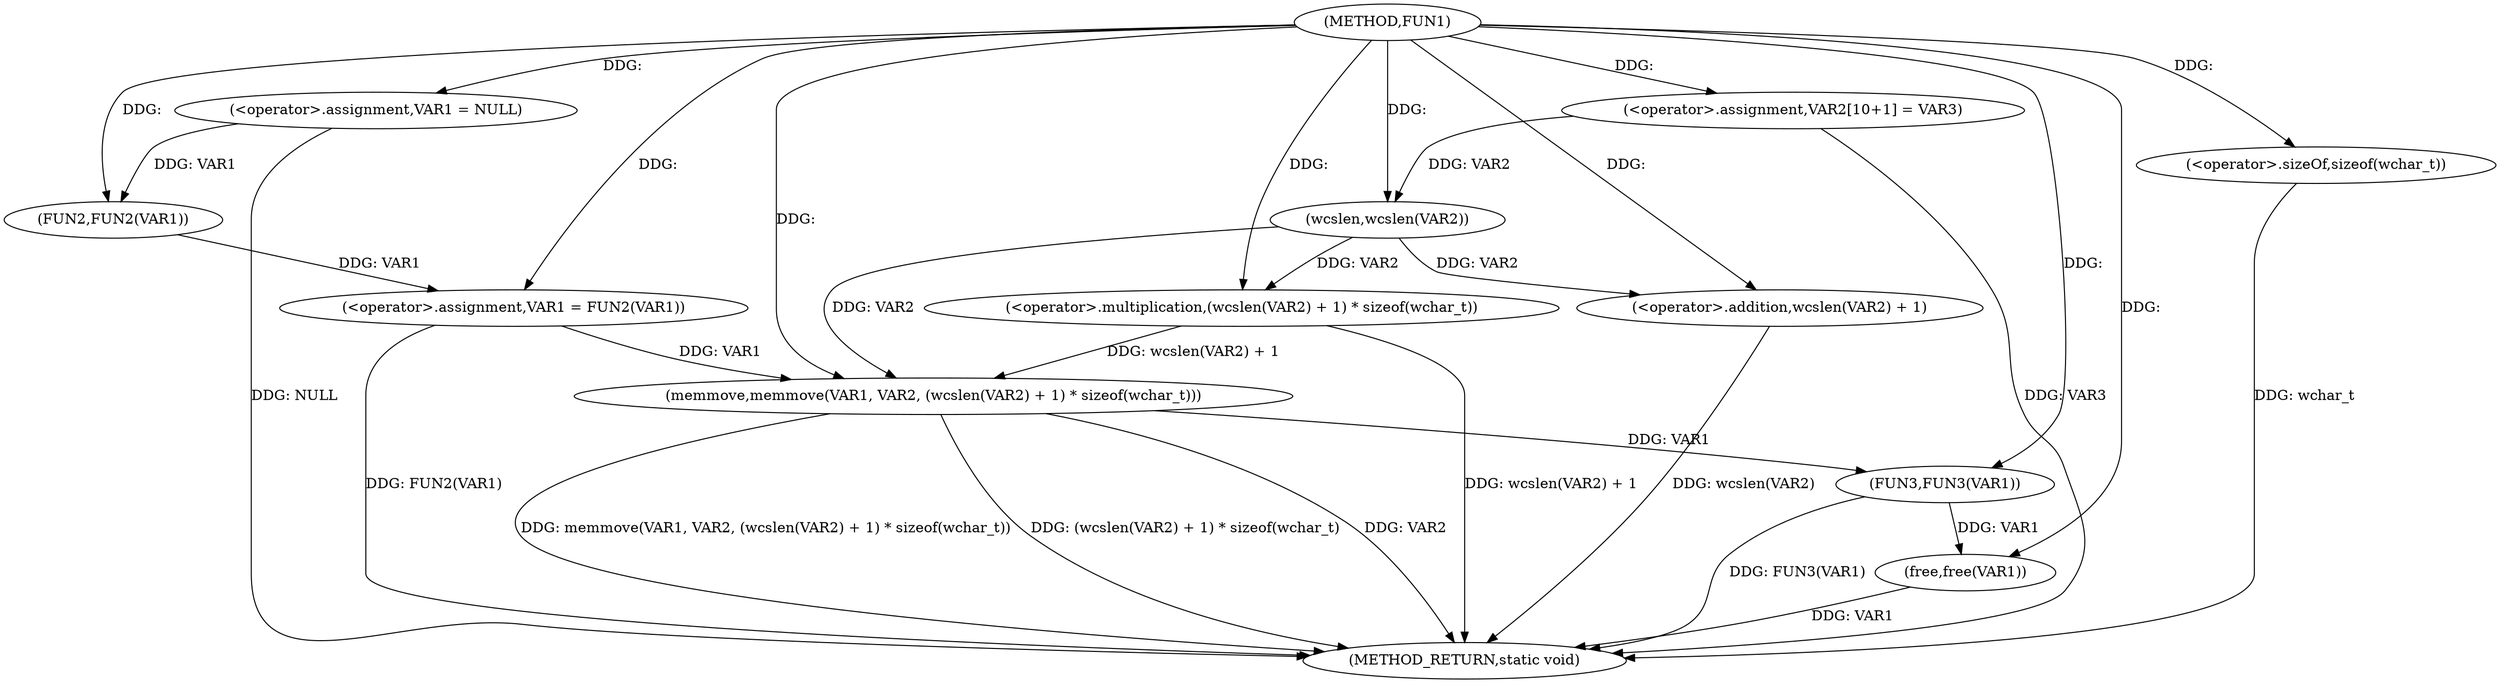 digraph FUN1 {  
"1000100" [label = "(METHOD,FUN1)" ]
"1000129" [label = "(METHOD_RETURN,static void)" ]
"1000103" [label = "(<operator>.assignment,VAR1 = NULL)" ]
"1000106" [label = "(<operator>.assignment,VAR1 = FUN2(VAR1))" ]
"1000108" [label = "(FUN2,FUN2(VAR1))" ]
"1000112" [label = "(<operator>.assignment,VAR2[10+1] = VAR3)" ]
"1000115" [label = "(memmove,memmove(VAR1, VAR2, (wcslen(VAR2) + 1) * sizeof(wchar_t)))" ]
"1000118" [label = "(<operator>.multiplication,(wcslen(VAR2) + 1) * sizeof(wchar_t))" ]
"1000119" [label = "(<operator>.addition,wcslen(VAR2) + 1)" ]
"1000120" [label = "(wcslen,wcslen(VAR2))" ]
"1000123" [label = "(<operator>.sizeOf,sizeof(wchar_t))" ]
"1000125" [label = "(FUN3,FUN3(VAR1))" ]
"1000127" [label = "(free,free(VAR1))" ]
  "1000115" -> "1000129"  [ label = "DDG: VAR2"] 
  "1000125" -> "1000129"  [ label = "DDG: FUN3(VAR1)"] 
  "1000106" -> "1000129"  [ label = "DDG: FUN2(VAR1)"] 
  "1000103" -> "1000129"  [ label = "DDG: NULL"] 
  "1000112" -> "1000129"  [ label = "DDG: VAR3"] 
  "1000115" -> "1000129"  [ label = "DDG: memmove(VAR1, VAR2, (wcslen(VAR2) + 1) * sizeof(wchar_t))"] 
  "1000115" -> "1000129"  [ label = "DDG: (wcslen(VAR2) + 1) * sizeof(wchar_t)"] 
  "1000119" -> "1000129"  [ label = "DDG: wcslen(VAR2)"] 
  "1000127" -> "1000129"  [ label = "DDG: VAR1"] 
  "1000118" -> "1000129"  [ label = "DDG: wcslen(VAR2) + 1"] 
  "1000123" -> "1000129"  [ label = "DDG: wchar_t"] 
  "1000100" -> "1000103"  [ label = "DDG: "] 
  "1000108" -> "1000106"  [ label = "DDG: VAR1"] 
  "1000100" -> "1000106"  [ label = "DDG: "] 
  "1000103" -> "1000108"  [ label = "DDG: VAR1"] 
  "1000100" -> "1000108"  [ label = "DDG: "] 
  "1000100" -> "1000112"  [ label = "DDG: "] 
  "1000106" -> "1000115"  [ label = "DDG: VAR1"] 
  "1000100" -> "1000115"  [ label = "DDG: "] 
  "1000120" -> "1000115"  [ label = "DDG: VAR2"] 
  "1000118" -> "1000115"  [ label = "DDG: wcslen(VAR2) + 1"] 
  "1000120" -> "1000118"  [ label = "DDG: VAR2"] 
  "1000100" -> "1000118"  [ label = "DDG: "] 
  "1000120" -> "1000119"  [ label = "DDG: VAR2"] 
  "1000112" -> "1000120"  [ label = "DDG: VAR2"] 
  "1000100" -> "1000120"  [ label = "DDG: "] 
  "1000100" -> "1000119"  [ label = "DDG: "] 
  "1000100" -> "1000123"  [ label = "DDG: "] 
  "1000115" -> "1000125"  [ label = "DDG: VAR1"] 
  "1000100" -> "1000125"  [ label = "DDG: "] 
  "1000125" -> "1000127"  [ label = "DDG: VAR1"] 
  "1000100" -> "1000127"  [ label = "DDG: "] 
}
